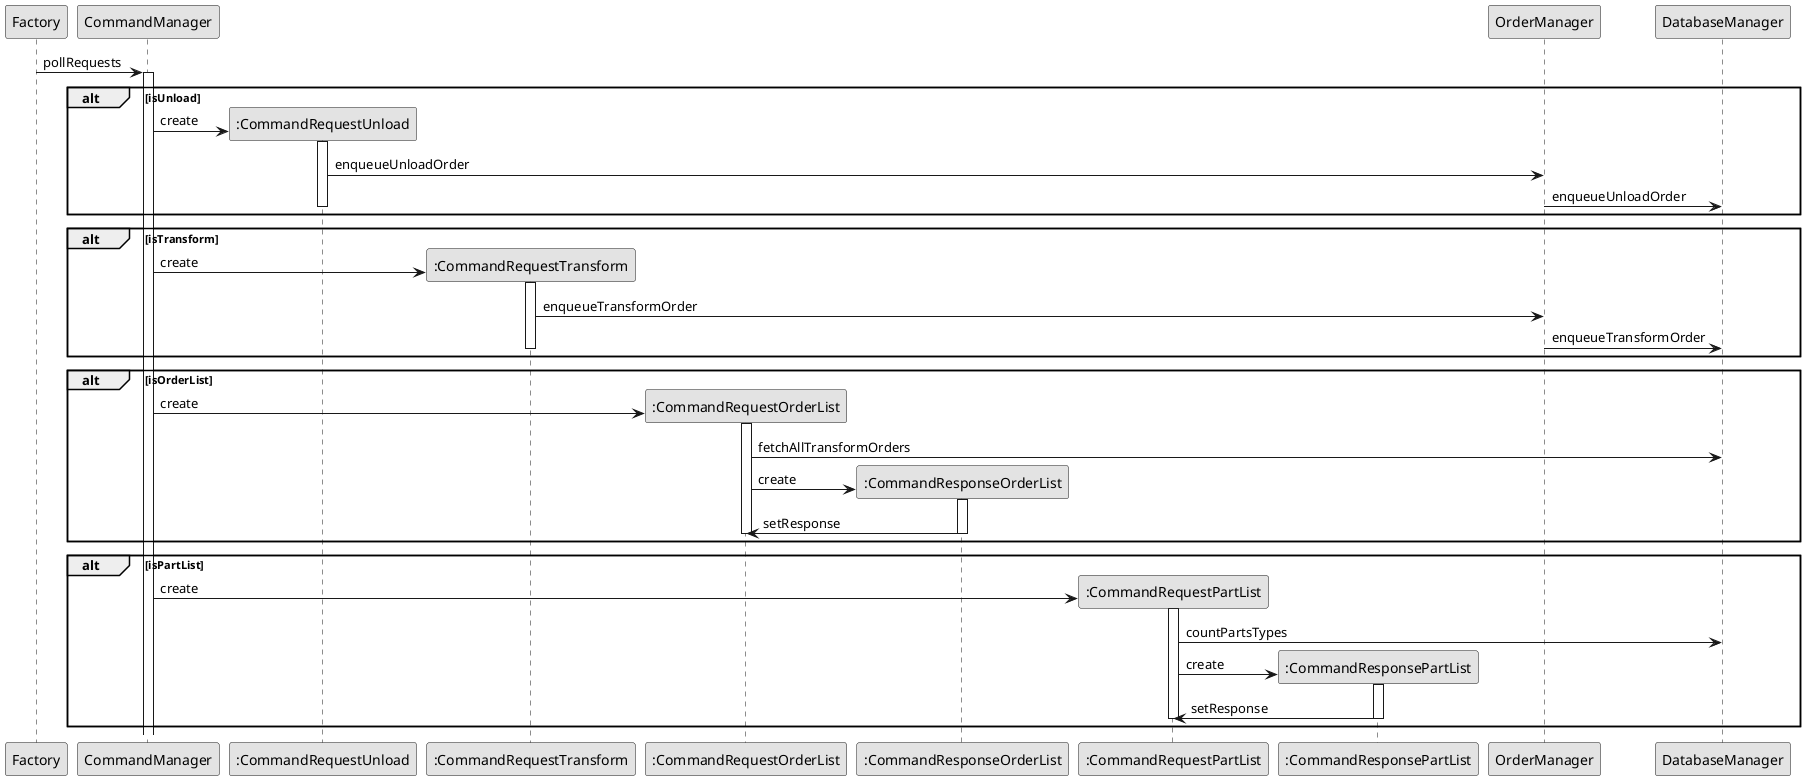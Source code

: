 @startuml

skinparam linetype ortho
skinparam Monochrome true
skinparam classAttributeIconSize 0

Factory->CommandManager: pollRequests
activate CommandManager

alt isUnload

participant ":CommandRequestUnload"
participant ":CommandRequestTransform"
participant ":CommandRequestOrderList"
participant ":CommandResponseOrderList"
participant ":CommandRequestPartList"
participant ":CommandResponsePartList"

CommandManager->":CommandRequestUnload" **: create
activate ":CommandRequestUnload"

":CommandRequestUnload"->OrderManager: enqueueUnloadOrder
OrderManager->DatabaseManager: enqueueUnloadOrder

deactivate ":CommandRequestUnload"

end

alt isTransform

CommandManager->":CommandRequestTransform" **: create
activate ":CommandRequestTransform"

":CommandRequestTransform"->OrderManager: enqueueTransformOrder
OrderManager->DatabaseManager: enqueueTransformOrder

deactivate ":CommandRequestTransform"

end

alt isOrderList

CommandManager->":CommandRequestOrderList" **: create
activate ":CommandRequestOrderList"

":CommandRequestOrderList"->DatabaseManager: fetchAllTransformOrders

":CommandRequestOrderList"->":CommandResponseOrderList" **: create
activate ":CommandResponseOrderList"
":CommandResponseOrderList"->":CommandRequestOrderList": setResponse
deactivate ":CommandResponseOrderList"

deactivate ":CommandRequestOrderList"

end

alt isPartList

CommandManager->":CommandRequestPartList" **: create
activate ":CommandRequestPartList"

":CommandRequestPartList"->DatabaseManager: countPartsTypes

":CommandRequestPartList"->":CommandResponsePartList" **: create
activate ":CommandResponsePartList"
":CommandResponsePartList"->":CommandRequestPartList": setResponse
deactivate ":CommandResponsePartList"

deactivate ":CommandRequestPartList"

end

@enduml